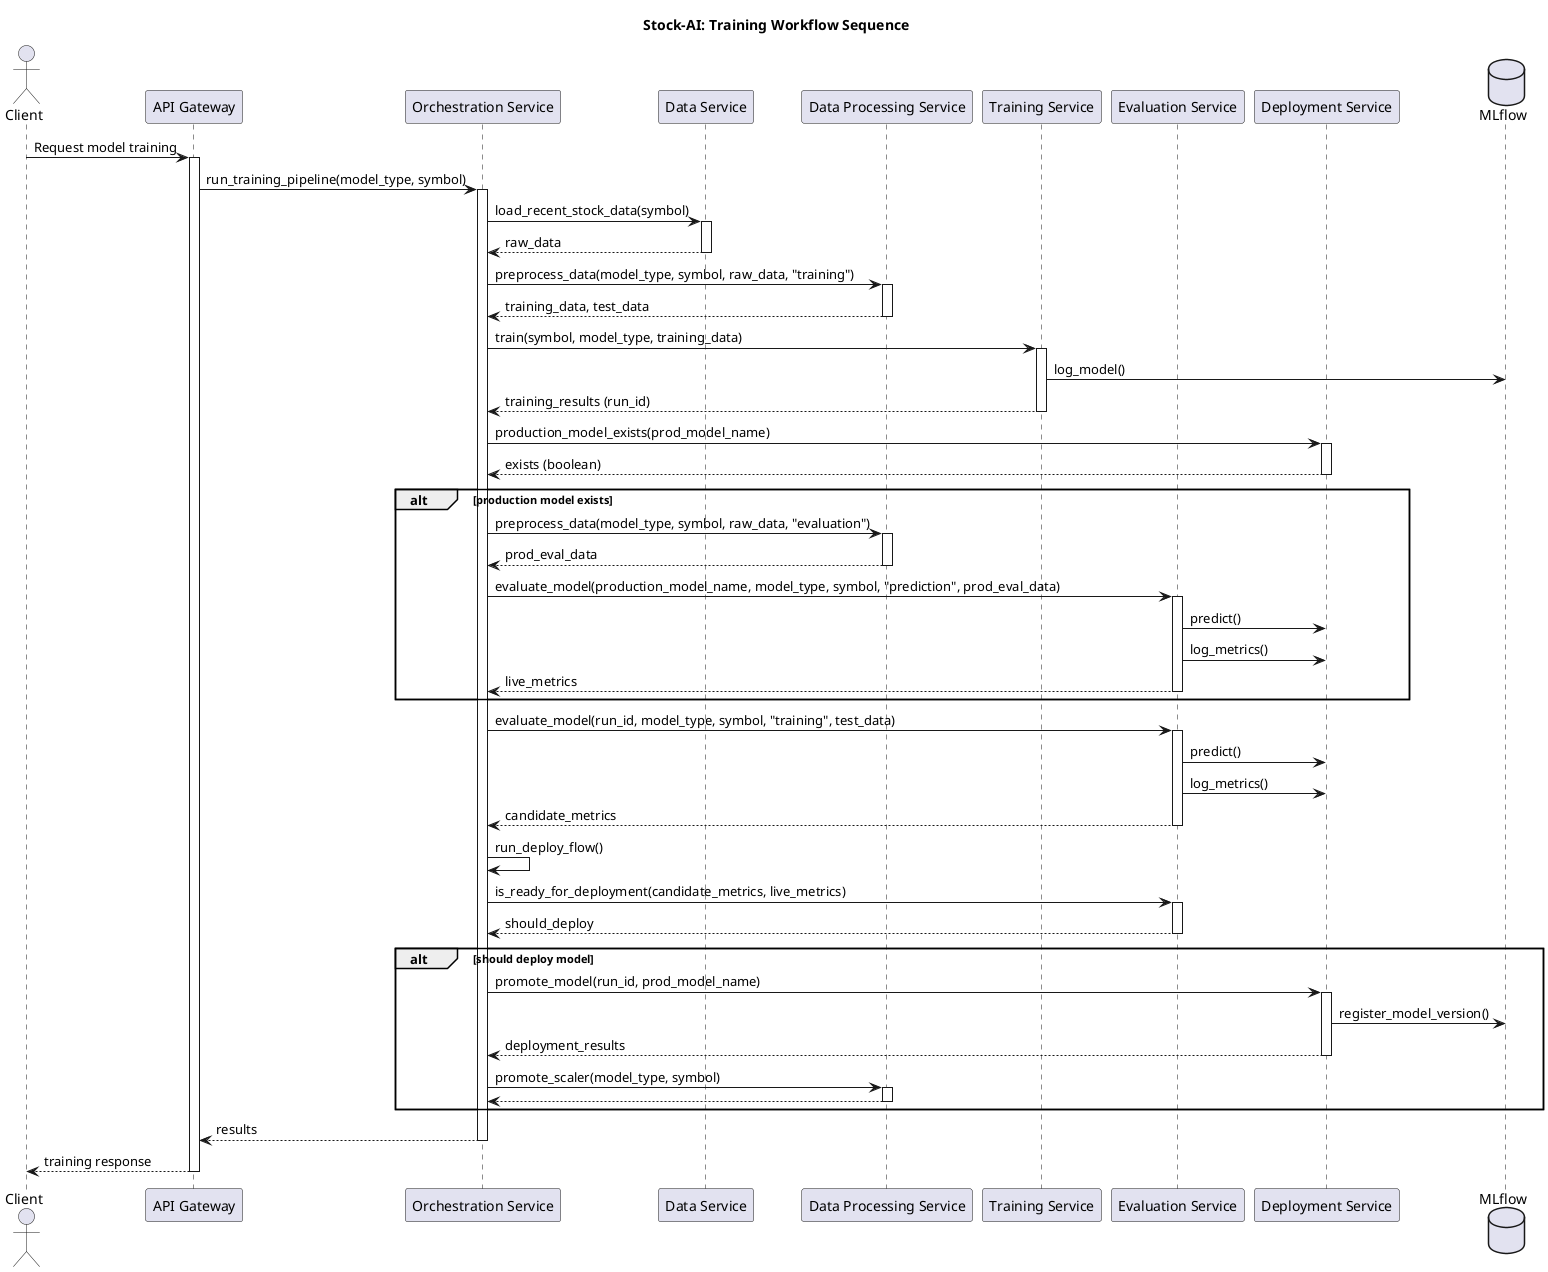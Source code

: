@startuml Sequence_Diagram_Training

title Stock-AI: Training Workflow Sequence

actor Client
participant "API Gateway" as api
participant "Orchestration Service" as orchestration
participant "Data Service" as data
participant "Data Processing Service" as processing
participant "Training Service" as training
participant "Evaluation Service" as evaluation
participant "Deployment Service" as deployment
database "MLflow" as mlflow

Client -> api : Request model training
activate api

api -> orchestration : run_training_pipeline(model_type, symbol)
activate orchestration

orchestration -> data : load_recent_stock_data(symbol)
activate data
data --> orchestration : raw_data
deactivate data

orchestration -> processing : preprocess_data(model_type, symbol, raw_data, "training")
activate processing
processing --> orchestration : training_data, test_data
deactivate processing

orchestration -> training : train(symbol, model_type, training_data)
activate training
training -> mlflow : log_model()
training --> orchestration : training_results (run_id)
deactivate training

orchestration -> deployment : production_model_exists(prod_model_name)
activate deployment
deployment --> orchestration : exists (boolean)
deactivate deployment

alt production model exists
    orchestration -> processing : preprocess_data(model_type, symbol, raw_data, "evaluation")
    activate processing
    processing --> orchestration : prod_eval_data
    deactivate processing
    
    orchestration -> evaluation : evaluate_model(production_model_name, model_type, symbol, "prediction", prod_eval_data)
    activate evaluation
    evaluation -> deployment : predict()
    evaluation -> deployment : log_metrics()
    evaluation --> orchestration : live_metrics
    deactivate evaluation
end

orchestration -> evaluation : evaluate_model(run_id, model_type, symbol, "training", test_data)
activate evaluation
evaluation -> deployment : predict()
evaluation -> deployment : log_metrics()
evaluation --> orchestration : candidate_metrics
deactivate evaluation

orchestration -> orchestration : run_deploy_flow()
orchestration -> evaluation : is_ready_for_deployment(candidate_metrics, live_metrics)
activate evaluation
evaluation --> orchestration : should_deploy
deactivate evaluation

alt should deploy model
    orchestration -> deployment : promote_model(run_id, prod_model_name)
    activate deployment
    deployment -> mlflow : register_model_version()
    deployment --> orchestration : deployment_results
    deactivate deployment
    
    orchestration -> processing : promote_scaler(model_type, symbol)
    activate processing
    processing --> orchestration
    deactivate processing
end

orchestration --> api : results
deactivate orchestration

api --> Client : training response
deactivate api

@enduml
